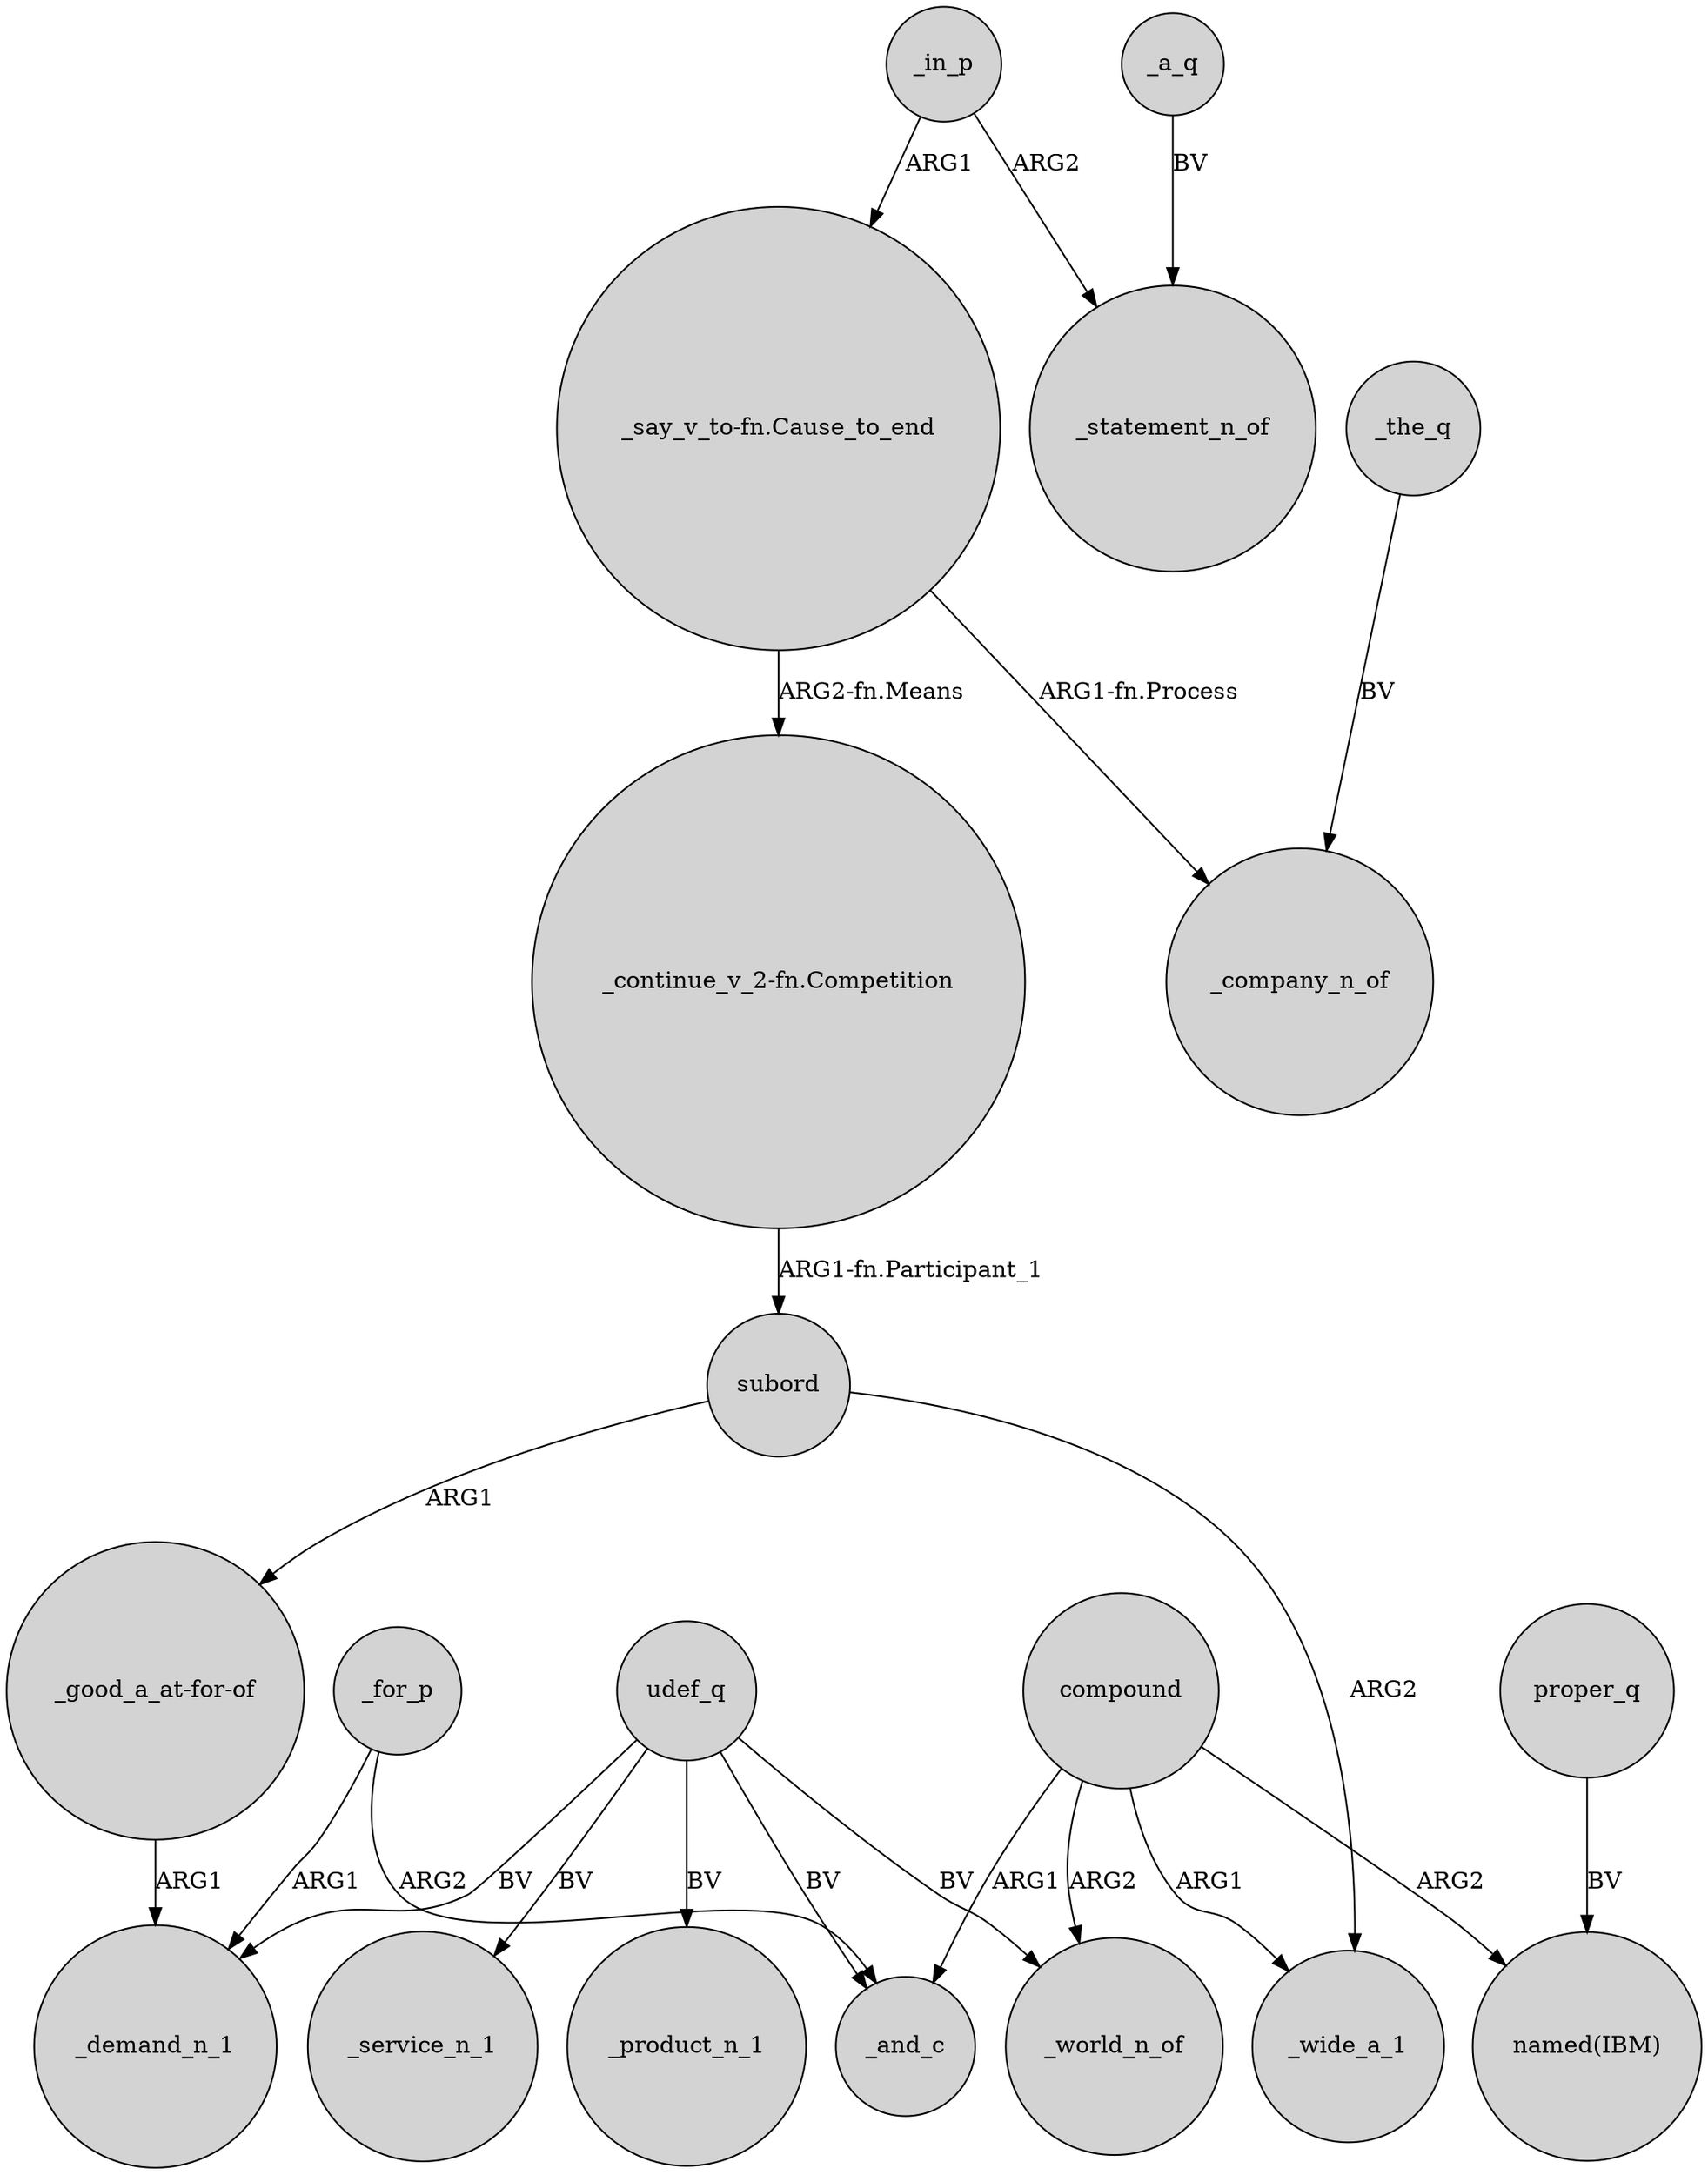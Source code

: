digraph {
	node [shape=circle style=filled]
	_for_p -> _demand_n_1 [label=ARG1]
	udef_q -> _service_n_1 [label=BV]
	compound -> _and_c [label=ARG1]
	udef_q -> _world_n_of [label=BV]
	compound -> _wide_a_1 [label=ARG1]
	proper_q -> "named(IBM)" [label=BV]
	udef_q -> _product_n_1 [label=BV]
	udef_q -> _and_c [label=BV]
	subord -> _wide_a_1 [label=ARG2]
	subord -> "_good_a_at-for-of" [label=ARG1]
	udef_q -> _demand_n_1 [label=BV]
	"_good_a_at-for-of" -> _demand_n_1 [label=ARG1]
	_in_p -> "_say_v_to-fn.Cause_to_end" [label=ARG1]
	_in_p -> _statement_n_of [label=ARG2]
	compound -> _world_n_of [label=ARG2]
	"_say_v_to-fn.Cause_to_end" -> _company_n_of [label="ARG1-fn.Process"]
	compound -> "named(IBM)" [label=ARG2]
	"_say_v_to-fn.Cause_to_end" -> "_continue_v_2-fn.Competition" [label="ARG2-fn.Means"]
	_the_q -> _company_n_of [label=BV]
	"_continue_v_2-fn.Competition" -> subord [label="ARG1-fn.Participant_1"]
	_a_q -> _statement_n_of [label=BV]
	_for_p -> _and_c [label=ARG2]
}
